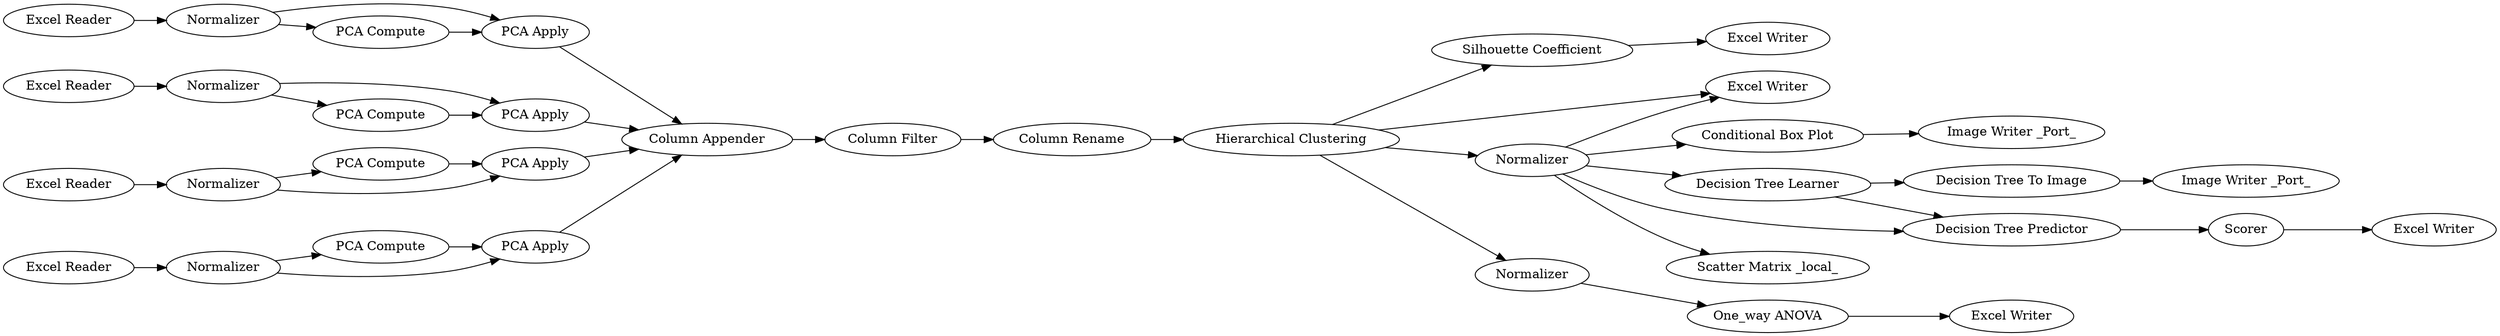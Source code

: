 digraph {
	"-4283953514797569513_7" [label="Excel Reader"]
	"-4283953514797569513_39" [label="Image Writer _Port_"]
	"-4283953514797569513_3" [label="PCA Apply"]
	"-4283953514797569513_40" [label="Excel Writer"]
	"-4283953514797569513_6" [label="PCA Compute"]
	"-4283953514797569513_29" [label="Image Writer _Port_"]
	"-4283953514797569513_33" [label="Scatter Matrix _local_"]
	"-4283953514797569513_38" [label="Conditional Box Plot"]
	"-4283953514797569513_30" [label="Excel Writer"]
	"-4283953514797569513_1" [label="Excel Reader"]
	"-4283953514797569513_5" [label="PCA Apply"]
	"-4283953514797569513_23" [label="One_way ANOVA"]
	"-4283953514797569513_24" [label="Decision Tree Learner"]
	"-4283953514797569513_22" [label="Silhouette Coefficient"]
	"-4283953514797569513_19" [label="Column Appender"]
	"-4283953514797569513_18" [label="Hierarchical Clustering"]
	"-4283953514797569513_4" [label="Excel Reader"]
	"-4283953514797569513_15" [label=Normalizer]
	"-4283953514797569513_37" [label=Normalizer]
	"-4283953514797569513_34" [label="Excel Writer"]
	"-4283953514797569513_28" [label="Decision Tree To Image"]
	"-4283953514797569513_26" [label=Scorer]
	"-4283953514797569513_17" [label="Excel Reader"]
	"-4283953514797569513_13" [label="PCA Apply"]
	"-4283953514797569513_12" [label=Normalizer]
	"-4283953514797569513_21" [label="Column Rename"]
	"-4283953514797569513_25" [label="Decision Tree Predictor"]
	"-4283953514797569513_10" [label=Normalizer]
	"-4283953514797569513_11" [label=Normalizer]
	"-4283953514797569513_2" [label="PCA Compute"]
	"-4283953514797569513_9" [label="PCA Compute"]
	"-4283953514797569513_35" [label="Excel Writer"]
	"-4283953514797569513_14" [label="PCA Compute"]
	"-4283953514797569513_20" [label="Column Filter"]
	"-4283953514797569513_27" [label=Normalizer]
	"-4283953514797569513_16" [label="PCA Apply"]
	"-4283953514797569513_37" -> "-4283953514797569513_25"
	"-4283953514797569513_21" -> "-4283953514797569513_18"
	"-4283953514797569513_23" -> "-4283953514797569513_35"
	"-4283953514797569513_26" -> "-4283953514797569513_34"
	"-4283953514797569513_27" -> "-4283953514797569513_23"
	"-4283953514797569513_37" -> "-4283953514797569513_24"
	"-4283953514797569513_2" -> "-4283953514797569513_3"
	"-4283953514797569513_9" -> "-4283953514797569513_13"
	"-4283953514797569513_10" -> "-4283953514797569513_2"
	"-4283953514797569513_11" -> "-4283953514797569513_5"
	"-4283953514797569513_16" -> "-4283953514797569513_19"
	"-4283953514797569513_14" -> "-4283953514797569513_16"
	"-4283953514797569513_18" -> "-4283953514797569513_27"
	"-4283953514797569513_18" -> "-4283953514797569513_30"
	"-4283953514797569513_24" -> "-4283953514797569513_28"
	"-4283953514797569513_4" -> "-4283953514797569513_11"
	"-4283953514797569513_1" -> "-4283953514797569513_10"
	"-4283953514797569513_25" -> "-4283953514797569513_26"
	"-4283953514797569513_15" -> "-4283953514797569513_14"
	"-4283953514797569513_18" -> "-4283953514797569513_22"
	"-4283953514797569513_12" -> "-4283953514797569513_13"
	"-4283953514797569513_37" -> "-4283953514797569513_30"
	"-4283953514797569513_11" -> "-4283953514797569513_6"
	"-4283953514797569513_38" -> "-4283953514797569513_39"
	"-4283953514797569513_37" -> "-4283953514797569513_38"
	"-4283953514797569513_10" -> "-4283953514797569513_3"
	"-4283953514797569513_19" -> "-4283953514797569513_20"
	"-4283953514797569513_18" -> "-4283953514797569513_37"
	"-4283953514797569513_7" -> "-4283953514797569513_12"
	"-4283953514797569513_13" -> "-4283953514797569513_19"
	"-4283953514797569513_24" -> "-4283953514797569513_25"
	"-4283953514797569513_17" -> "-4283953514797569513_15"
	"-4283953514797569513_28" -> "-4283953514797569513_29"
	"-4283953514797569513_3" -> "-4283953514797569513_19"
	"-4283953514797569513_37" -> "-4283953514797569513_33"
	"-4283953514797569513_5" -> "-4283953514797569513_19"
	"-4283953514797569513_15" -> "-4283953514797569513_16"
	"-4283953514797569513_22" -> "-4283953514797569513_40"
	"-4283953514797569513_12" -> "-4283953514797569513_9"
	"-4283953514797569513_6" -> "-4283953514797569513_5"
	"-4283953514797569513_20" -> "-4283953514797569513_21"
	rankdir=LR
}
